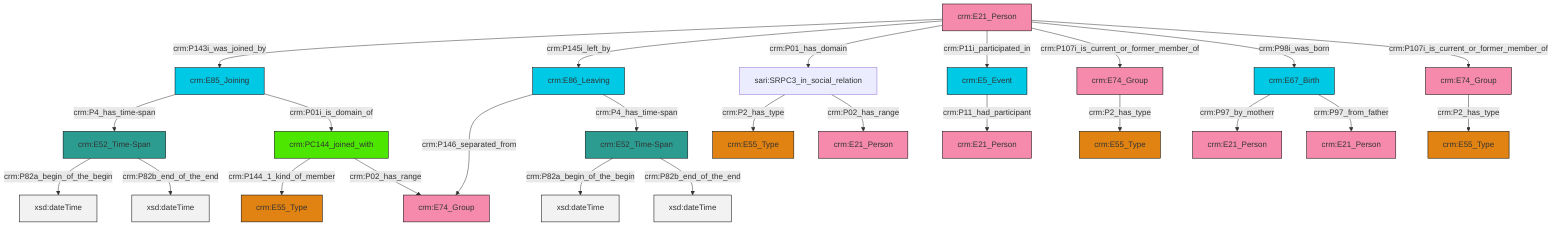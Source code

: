 graph TD
classDef Literal fill:#f2f2f2,stroke:#000000;
classDef CRM_Entity fill:#FFFFFF,stroke:#000000;
classDef Temporal_Entity fill:#00C9E6, stroke:#000000;
classDef Type fill:#E18312, stroke:#000000;
classDef Time-Span fill:#2C9C91, stroke:#000000;
classDef Appellation fill:#FFEB7F, stroke:#000000;
classDef Place fill:#008836, stroke:#000000;
classDef Persistent_Item fill:#B266B2, stroke:#000000;
classDef Conceptual_Object fill:#FFD700, stroke:#000000;
classDef Physical_Thing fill:#D2B48C, stroke:#000000;
classDef Actor fill:#f58aad, stroke:#000000;
classDef PC_Classes fill:#4ce600, stroke:#000000;
classDef Multi fill:#cccccc,stroke:#000000;

2["crm:E21_Person"]:::Actor -->|crm:P143i_was_joined_by| 3["crm:E85_Joining"]:::Temporal_Entity
12["crm:PC144_joined_with"]:::PC_Classes -->|crm:P144_1_kind_of_member| 13["crm:E55_Type"]:::Type
3["crm:E85_Joining"]:::Temporal_Entity -->|crm:P4_has_time-span| 15["crm:E52_Time-Span"]:::Time-Span
2["crm:E21_Person"]:::Actor -->|crm:P145i_left_by| 0["crm:E86_Leaving"]:::Temporal_Entity
10["sari:SRPC3_in_social_relation"]:::Default -->|crm:P2_has_type| 18["crm:E55_Type"]:::Type
0["crm:E86_Leaving"]:::Temporal_Entity -->|crm:P146_separated_from| 20["crm:E74_Group"]:::Actor
2["crm:E21_Person"]:::Actor -->|crm:P01_has_domain| 10["sari:SRPC3_in_social_relation"]:::Default
23["crm:E67_Birth"]:::Temporal_Entity -->|crm:P97_by_motherr| 24["crm:E21_Person"]:::Actor
12["crm:PC144_joined_with"]:::PC_Classes -->|crm:P02_has_range| 20["crm:E74_Group"]:::Actor
21["crm:E74_Group"]:::Actor -->|crm:P2_has_type| 4["crm:E55_Type"]:::Type
2["crm:E21_Person"]:::Actor -->|crm:P11i_participated_in| 25["crm:E5_Event"]:::Temporal_Entity
28["crm:E52_Time-Span"]:::Time-Span -->|crm:P82a_begin_of_the_begin| 29[xsd:dateTime]:::Literal
23["crm:E67_Birth"]:::Temporal_Entity -->|crm:P97_from_father| 6["crm:E21_Person"]:::Actor
34["crm:E74_Group"]:::Actor -->|crm:P2_has_type| 31["crm:E55_Type"]:::Type
28["crm:E52_Time-Span"]:::Time-Span -->|crm:P82b_end_of_the_end| 35[xsd:dateTime]:::Literal
25["crm:E5_Event"]:::Temporal_Entity -->|crm:P11_had_participant| 8["crm:E21_Person"]:::Actor
2["crm:E21_Person"]:::Actor -->|crm:P107i_is_current_or_former_member_of| 34["crm:E74_Group"]:::Actor
0["crm:E86_Leaving"]:::Temporal_Entity -->|crm:P4_has_time-span| 28["crm:E52_Time-Span"]:::Time-Span
15["crm:E52_Time-Span"]:::Time-Span -->|crm:P82a_begin_of_the_begin| 38[xsd:dateTime]:::Literal
10["sari:SRPC3_in_social_relation"]:::Default -->|crm:P02_has_range| 16["crm:E21_Person"]:::Actor
2["crm:E21_Person"]:::Actor -->|crm:P98i_was_born| 23["crm:E67_Birth"]:::Temporal_Entity
15["crm:E52_Time-Span"]:::Time-Span -->|crm:P82b_end_of_the_end| 41[xsd:dateTime]:::Literal
3["crm:E85_Joining"]:::Temporal_Entity -->|crm:P01i_is_domain_of| 12["crm:PC144_joined_with"]:::PC_Classes
2["crm:E21_Person"]:::Actor -->|crm:P107i_is_current_or_former_member_of| 21["crm:E74_Group"]:::Actor